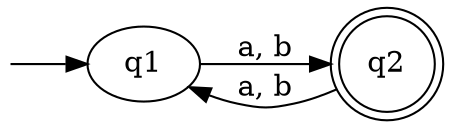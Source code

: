 // The Round Table
digraph "2-2-2" {
	rankdir="LR";
	 S [label= "", shape=none,height=.0,width=.0]
	n1 [label=q1]
	n2 [label=q2 , shape=doublecircle]
	S -> n1
	n1 -> n2 [ label="a, b" ];
	n2 -> n1 [ label="a, b" ];
}
